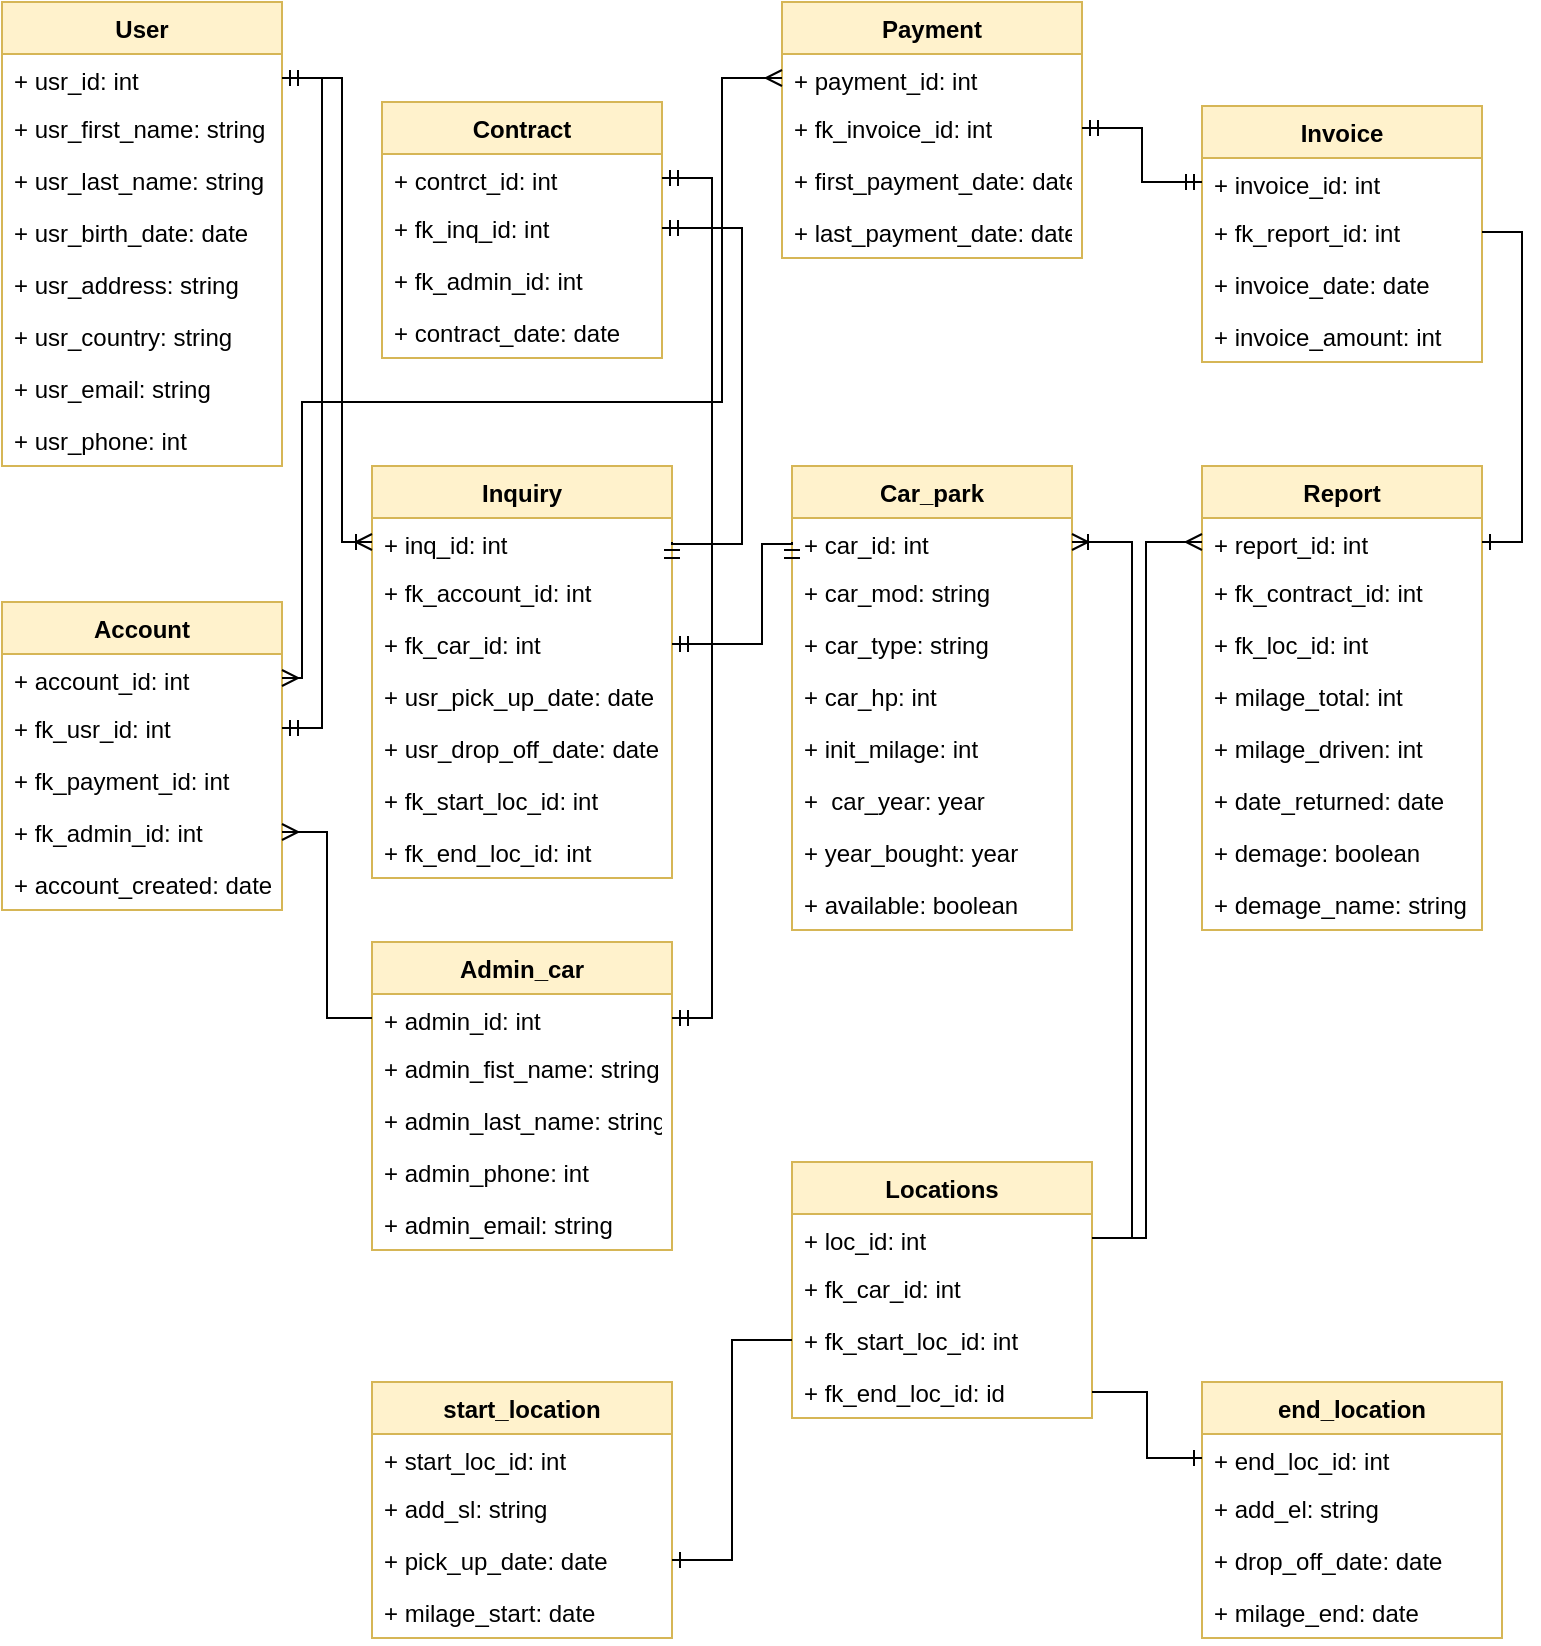 <mxfile version="12.4.3" type="device" pages="1"><diagram id="YRNsdIqVX_qbqtY2Ni9k" name="Page-1"><mxGraphModel dx="854" dy="468" grid="1" gridSize="10" guides="1" tooltips="1" connect="1" arrows="1" fold="1" page="1" pageScale="1" pageWidth="827" pageHeight="1169" math="0" shadow="0"><root><mxCell id="0"/><mxCell id="1" parent="0"/><mxCell id="VB1waHFUCb8cr2ZEFJHp-1" value="User" style="swimlane;fontStyle=1;childLayout=stackLayout;horizontal=1;startSize=26;fillColor=#fff2cc;horizontalStack=0;resizeParent=1;resizeParentMax=0;resizeLast=0;collapsible=1;marginBottom=0;strokeColor=#d6b656;" parent="1" vertex="1"><mxGeometry x="20" y="20" width="140" height="232" as="geometry"/></mxCell><mxCell id="VB1waHFUCb8cr2ZEFJHp-2" value="+ usr_id: int" style="text;strokeColor=none;fillColor=none;align=left;verticalAlign=top;spacingLeft=4;spacingRight=4;overflow=hidden;rotatable=0;points=[[0,0.5],[1,0.5]];portConstraint=eastwest;" parent="VB1waHFUCb8cr2ZEFJHp-1" vertex="1"><mxGeometry y="26" width="140" height="24" as="geometry"/></mxCell><mxCell id="VB1waHFUCb8cr2ZEFJHp-3" value="+ usr_first_name: string" style="text;strokeColor=none;fillColor=none;align=left;verticalAlign=top;spacingLeft=4;spacingRight=4;overflow=hidden;rotatable=0;points=[[0,0.5],[1,0.5]];portConstraint=eastwest;" parent="VB1waHFUCb8cr2ZEFJHp-1" vertex="1"><mxGeometry y="50" width="140" height="26" as="geometry"/></mxCell><mxCell id="VB1waHFUCb8cr2ZEFJHp-4" value="+ usr_last_name: string" style="text;strokeColor=none;fillColor=none;align=left;verticalAlign=top;spacingLeft=4;spacingRight=4;overflow=hidden;rotatable=0;points=[[0,0.5],[1,0.5]];portConstraint=eastwest;" parent="VB1waHFUCb8cr2ZEFJHp-1" vertex="1"><mxGeometry y="76" width="140" height="26" as="geometry"/></mxCell><mxCell id="VB1waHFUCb8cr2ZEFJHp-8" value="+ usr_birth_date: date" style="text;strokeColor=none;fillColor=none;align=left;verticalAlign=top;spacingLeft=4;spacingRight=4;overflow=hidden;rotatable=0;points=[[0,0.5],[1,0.5]];portConstraint=eastwest;" parent="VB1waHFUCb8cr2ZEFJHp-1" vertex="1"><mxGeometry y="102" width="140" height="26" as="geometry"/></mxCell><mxCell id="VB1waHFUCb8cr2ZEFJHp-9" value="+ usr_address: string" style="text;strokeColor=none;fillColor=none;align=left;verticalAlign=top;spacingLeft=4;spacingRight=4;overflow=hidden;rotatable=0;points=[[0,0.5],[1,0.5]];portConstraint=eastwest;" parent="VB1waHFUCb8cr2ZEFJHp-1" vertex="1"><mxGeometry y="128" width="140" height="26" as="geometry"/></mxCell><mxCell id="VB1waHFUCb8cr2ZEFJHp-10" value="+ usr_country: string" style="text;strokeColor=none;fillColor=none;align=left;verticalAlign=top;spacingLeft=4;spacingRight=4;overflow=hidden;rotatable=0;points=[[0,0.5],[1,0.5]];portConstraint=eastwest;" parent="VB1waHFUCb8cr2ZEFJHp-1" vertex="1"><mxGeometry y="154" width="140" height="26" as="geometry"/></mxCell><mxCell id="VB1waHFUCb8cr2ZEFJHp-11" value="+ usr_email: string" style="text;strokeColor=none;fillColor=none;align=left;verticalAlign=top;spacingLeft=4;spacingRight=4;overflow=hidden;rotatable=0;points=[[0,0.5],[1,0.5]];portConstraint=eastwest;" parent="VB1waHFUCb8cr2ZEFJHp-1" vertex="1"><mxGeometry y="180" width="140" height="26" as="geometry"/></mxCell><mxCell id="VB1waHFUCb8cr2ZEFJHp-12" value="+ usr_phone: int" style="text;strokeColor=none;fillColor=none;align=left;verticalAlign=top;spacingLeft=4;spacingRight=4;overflow=hidden;rotatable=0;points=[[0,0.5],[1,0.5]];portConstraint=eastwest;" parent="VB1waHFUCb8cr2ZEFJHp-1" vertex="1"><mxGeometry y="206" width="140" height="26" as="geometry"/></mxCell><mxCell id="VB1waHFUCb8cr2ZEFJHp-13" value="Account" style="swimlane;fontStyle=1;childLayout=stackLayout;horizontal=1;startSize=26;fillColor=#fff2cc;horizontalStack=0;resizeParent=1;resizeParentMax=0;resizeLast=0;collapsible=1;marginBottom=0;strokeColor=#d6b656;" parent="1" vertex="1"><mxGeometry x="20" y="320" width="140" height="154" as="geometry"/></mxCell><mxCell id="VB1waHFUCb8cr2ZEFJHp-14" value="+ account_id: int" style="text;strokeColor=none;fillColor=none;align=left;verticalAlign=top;spacingLeft=4;spacingRight=4;overflow=hidden;rotatable=0;points=[[0,0.5],[1,0.5]];portConstraint=eastwest;" parent="VB1waHFUCb8cr2ZEFJHp-13" vertex="1"><mxGeometry y="26" width="140" height="24" as="geometry"/></mxCell><mxCell id="VB1waHFUCb8cr2ZEFJHp-15" value="+ fk_usr_id: int" style="text;strokeColor=none;fillColor=none;align=left;verticalAlign=top;spacingLeft=4;spacingRight=4;overflow=hidden;rotatable=0;points=[[0,0.5],[1,0.5]];portConstraint=eastwest;" parent="VB1waHFUCb8cr2ZEFJHp-13" vertex="1"><mxGeometry y="50" width="140" height="26" as="geometry"/></mxCell><mxCell id="VB1waHFUCb8cr2ZEFJHp-22" value="+ fk_payment_id: int" style="text;strokeColor=none;fillColor=none;align=left;verticalAlign=top;spacingLeft=4;spacingRight=4;overflow=hidden;rotatable=0;points=[[0,0.5],[1,0.5]];portConstraint=eastwest;" parent="VB1waHFUCb8cr2ZEFJHp-13" vertex="1"><mxGeometry y="76" width="140" height="26" as="geometry"/></mxCell><mxCell id="VB1waHFUCb8cr2ZEFJHp-23" value="+ fk_admin_id: int" style="text;strokeColor=none;fillColor=none;align=left;verticalAlign=top;spacingLeft=4;spacingRight=4;overflow=hidden;rotatable=0;points=[[0,0.5],[1,0.5]];portConstraint=eastwest;" parent="VB1waHFUCb8cr2ZEFJHp-13" vertex="1"><mxGeometry y="102" width="140" height="26" as="geometry"/></mxCell><mxCell id="VB1waHFUCb8cr2ZEFJHp-24" value="+ account_created: date" style="text;strokeColor=none;fillColor=none;align=left;verticalAlign=top;spacingLeft=4;spacingRight=4;overflow=hidden;rotatable=0;points=[[0,0.5],[1,0.5]];portConstraint=eastwest;" parent="VB1waHFUCb8cr2ZEFJHp-13" vertex="1"><mxGeometry y="128" width="140" height="26" as="geometry"/></mxCell><mxCell id="VB1waHFUCb8cr2ZEFJHp-25" value="Contract" style="swimlane;fontStyle=1;childLayout=stackLayout;horizontal=1;startSize=26;fillColor=#fff2cc;horizontalStack=0;resizeParent=1;resizeParentMax=0;resizeLast=0;collapsible=1;marginBottom=0;strokeColor=#d6b656;" parent="1" vertex="1"><mxGeometry x="210" y="70" width="140" height="128" as="geometry"/></mxCell><mxCell id="VB1waHFUCb8cr2ZEFJHp-26" value="+ contrct_id: int" style="text;strokeColor=none;fillColor=none;align=left;verticalAlign=top;spacingLeft=4;spacingRight=4;overflow=hidden;rotatable=0;points=[[0,0.5],[1,0.5]];portConstraint=eastwest;" parent="VB1waHFUCb8cr2ZEFJHp-25" vertex="1"><mxGeometry y="26" width="140" height="24" as="geometry"/></mxCell><mxCell id="VB1waHFUCb8cr2ZEFJHp-27" value="+ fk_inq_id: int" style="text;strokeColor=none;fillColor=none;align=left;verticalAlign=top;spacingLeft=4;spacingRight=4;overflow=hidden;rotatable=0;points=[[0,0.5],[1,0.5]];portConstraint=eastwest;" parent="VB1waHFUCb8cr2ZEFJHp-25" vertex="1"><mxGeometry y="50" width="140" height="26" as="geometry"/></mxCell><mxCell id="VB1waHFUCb8cr2ZEFJHp-29" value="+ fk_admin_id: int" style="text;strokeColor=none;fillColor=none;align=left;verticalAlign=top;spacingLeft=4;spacingRight=4;overflow=hidden;rotatable=0;points=[[0,0.5],[1,0.5]];portConstraint=eastwest;" parent="VB1waHFUCb8cr2ZEFJHp-25" vertex="1"><mxGeometry y="76" width="140" height="26" as="geometry"/></mxCell><mxCell id="VB1waHFUCb8cr2ZEFJHp-30" value="+ contract_date: date" style="text;strokeColor=none;fillColor=none;align=left;verticalAlign=top;spacingLeft=4;spacingRight=4;overflow=hidden;rotatable=0;points=[[0,0.5],[1,0.5]];portConstraint=eastwest;" parent="VB1waHFUCb8cr2ZEFJHp-25" vertex="1"><mxGeometry y="102" width="140" height="26" as="geometry"/></mxCell><mxCell id="VB1waHFUCb8cr2ZEFJHp-31" value="Inquiry" style="swimlane;fontStyle=1;childLayout=stackLayout;horizontal=1;startSize=26;fillColor=#fff2cc;horizontalStack=0;resizeParent=1;resizeParentMax=0;resizeLast=0;collapsible=1;marginBottom=0;strokeColor=#d6b656;" parent="1" vertex="1"><mxGeometry x="205" y="252" width="150" height="206" as="geometry"/></mxCell><mxCell id="VB1waHFUCb8cr2ZEFJHp-32" value="+ inq_id: int" style="text;strokeColor=none;fillColor=none;align=left;verticalAlign=top;spacingLeft=4;spacingRight=4;overflow=hidden;rotatable=0;points=[[0,0.5],[1,0.5]];portConstraint=eastwest;" parent="VB1waHFUCb8cr2ZEFJHp-31" vertex="1"><mxGeometry y="26" width="150" height="24" as="geometry"/></mxCell><mxCell id="VB1waHFUCb8cr2ZEFJHp-33" value="+ fk_account_id: int" style="text;strokeColor=none;fillColor=none;align=left;verticalAlign=top;spacingLeft=4;spacingRight=4;overflow=hidden;rotatable=0;points=[[0,0.5],[1,0.5]];portConstraint=eastwest;" parent="VB1waHFUCb8cr2ZEFJHp-31" vertex="1"><mxGeometry y="50" width="150" height="26" as="geometry"/></mxCell><mxCell id="VB1waHFUCb8cr2ZEFJHp-34" value="+ fk_car_id: int" style="text;strokeColor=none;fillColor=none;align=left;verticalAlign=top;spacingLeft=4;spacingRight=4;overflow=hidden;rotatable=0;points=[[0,0.5],[1,0.5]];portConstraint=eastwest;" parent="VB1waHFUCb8cr2ZEFJHp-31" vertex="1"><mxGeometry y="76" width="150" height="26" as="geometry"/></mxCell><mxCell id="VB1waHFUCb8cr2ZEFJHp-35" value="+ usr_pick_up_date: date" style="text;strokeColor=none;fillColor=none;align=left;verticalAlign=top;spacingLeft=4;spacingRight=4;overflow=hidden;rotatable=0;points=[[0,0.5],[1,0.5]];portConstraint=eastwest;" parent="VB1waHFUCb8cr2ZEFJHp-31" vertex="1"><mxGeometry y="102" width="150" height="26" as="geometry"/></mxCell><mxCell id="VB1waHFUCb8cr2ZEFJHp-36" value="+ usr_drop_off_date: date" style="text;strokeColor=none;fillColor=none;align=left;verticalAlign=top;spacingLeft=4;spacingRight=4;overflow=hidden;rotatable=0;points=[[0,0.5],[1,0.5]];portConstraint=eastwest;" parent="VB1waHFUCb8cr2ZEFJHp-31" vertex="1"><mxGeometry y="128" width="150" height="26" as="geometry"/></mxCell><mxCell id="VB1waHFUCb8cr2ZEFJHp-38" value="+ fk_start_loc_id: int" style="text;strokeColor=none;fillColor=none;align=left;verticalAlign=top;spacingLeft=4;spacingRight=4;overflow=hidden;rotatable=0;points=[[0,0.5],[1,0.5]];portConstraint=eastwest;" parent="VB1waHFUCb8cr2ZEFJHp-31" vertex="1"><mxGeometry y="154" width="150" height="26" as="geometry"/></mxCell><mxCell id="VB1waHFUCb8cr2ZEFJHp-39" value="+ fk_end_loc_id: int" style="text;strokeColor=none;fillColor=none;align=left;verticalAlign=top;spacingLeft=4;spacingRight=4;overflow=hidden;rotatable=0;points=[[0,0.5],[1,0.5]];portConstraint=eastwest;" parent="VB1waHFUCb8cr2ZEFJHp-31" vertex="1"><mxGeometry y="180" width="150" height="26" as="geometry"/></mxCell><mxCell id="VB1waHFUCb8cr2ZEFJHp-40" value="Payment" style="swimlane;fontStyle=1;childLayout=stackLayout;horizontal=1;startSize=26;fillColor=#fff2cc;horizontalStack=0;resizeParent=1;resizeParentMax=0;resizeLast=0;collapsible=1;marginBottom=0;strokeColor=#d6b656;" parent="1" vertex="1"><mxGeometry x="410" y="20" width="150" height="128" as="geometry"/></mxCell><mxCell id="VB1waHFUCb8cr2ZEFJHp-41" value="+ payment_id: int" style="text;strokeColor=none;fillColor=none;align=left;verticalAlign=top;spacingLeft=4;spacingRight=4;overflow=hidden;rotatable=0;points=[[0,0.5],[1,0.5]];portConstraint=eastwest;" parent="VB1waHFUCb8cr2ZEFJHp-40" vertex="1"><mxGeometry y="26" width="150" height="24" as="geometry"/></mxCell><mxCell id="VB1waHFUCb8cr2ZEFJHp-42" value="+ fk_invoice_id: int" style="text;strokeColor=none;fillColor=none;align=left;verticalAlign=top;spacingLeft=4;spacingRight=4;overflow=hidden;rotatable=0;points=[[0,0.5],[1,0.5]];portConstraint=eastwest;" parent="VB1waHFUCb8cr2ZEFJHp-40" vertex="1"><mxGeometry y="50" width="150" height="26" as="geometry"/></mxCell><mxCell id="VB1waHFUCb8cr2ZEFJHp-43" value="+ first_payment_date: date" style="text;strokeColor=none;fillColor=none;align=left;verticalAlign=top;spacingLeft=4;spacingRight=4;overflow=hidden;rotatable=0;points=[[0,0.5],[1,0.5]];portConstraint=eastwest;" parent="VB1waHFUCb8cr2ZEFJHp-40" vertex="1"><mxGeometry y="76" width="150" height="26" as="geometry"/></mxCell><mxCell id="VB1waHFUCb8cr2ZEFJHp-46" value="+ last_payment_date: date" style="text;strokeColor=none;fillColor=none;align=left;verticalAlign=top;spacingLeft=4;spacingRight=4;overflow=hidden;rotatable=0;points=[[0,0.5],[1,0.5]];portConstraint=eastwest;" parent="VB1waHFUCb8cr2ZEFJHp-40" vertex="1"><mxGeometry y="102" width="150" height="26" as="geometry"/></mxCell><mxCell id="VB1waHFUCb8cr2ZEFJHp-47" value="Invoice" style="swimlane;fontStyle=1;childLayout=stackLayout;horizontal=1;startSize=26;fillColor=#fff2cc;horizontalStack=0;resizeParent=1;resizeParentMax=0;resizeLast=0;collapsible=1;marginBottom=0;strokeColor=#d6b656;" parent="1" vertex="1"><mxGeometry x="620" y="72" width="140" height="128" as="geometry"/></mxCell><mxCell id="VB1waHFUCb8cr2ZEFJHp-48" value="+ invoice_id: int" style="text;strokeColor=none;fillColor=none;align=left;verticalAlign=top;spacingLeft=4;spacingRight=4;overflow=hidden;rotatable=0;points=[[0,0.5],[1,0.5]];portConstraint=eastwest;" parent="VB1waHFUCb8cr2ZEFJHp-47" vertex="1"><mxGeometry y="26" width="140" height="24" as="geometry"/></mxCell><mxCell id="VB1waHFUCb8cr2ZEFJHp-49" value="+ fk_report_id: int" style="text;strokeColor=none;fillColor=none;align=left;verticalAlign=top;spacingLeft=4;spacingRight=4;overflow=hidden;rotatable=0;points=[[0,0.5],[1,0.5]];portConstraint=eastwest;" parent="VB1waHFUCb8cr2ZEFJHp-47" vertex="1"><mxGeometry y="50" width="140" height="26" as="geometry"/></mxCell><mxCell id="VB1waHFUCb8cr2ZEFJHp-50" value="+ invoice_date: date" style="text;strokeColor=none;fillColor=none;align=left;verticalAlign=top;spacingLeft=4;spacingRight=4;overflow=hidden;rotatable=0;points=[[0,0.5],[1,0.5]];portConstraint=eastwest;" parent="VB1waHFUCb8cr2ZEFJHp-47" vertex="1"><mxGeometry y="76" width="140" height="26" as="geometry"/></mxCell><mxCell id="VB1waHFUCb8cr2ZEFJHp-51" value="+ invoice_amount: int" style="text;strokeColor=none;fillColor=none;align=left;verticalAlign=top;spacingLeft=4;spacingRight=4;overflow=hidden;rotatable=0;points=[[0,0.5],[1,0.5]];portConstraint=eastwest;" parent="VB1waHFUCb8cr2ZEFJHp-47" vertex="1"><mxGeometry y="102" width="140" height="26" as="geometry"/></mxCell><mxCell id="VB1waHFUCb8cr2ZEFJHp-52" value="Report" style="swimlane;fontStyle=1;childLayout=stackLayout;horizontal=1;startSize=26;fillColor=#fff2cc;horizontalStack=0;resizeParent=1;resizeParentMax=0;resizeLast=0;collapsible=1;marginBottom=0;strokeColor=#d6b656;" parent="1" vertex="1"><mxGeometry x="620" y="252" width="140" height="232" as="geometry"/></mxCell><mxCell id="VB1waHFUCb8cr2ZEFJHp-53" value="+ report_id: int" style="text;strokeColor=none;fillColor=none;align=left;verticalAlign=top;spacingLeft=4;spacingRight=4;overflow=hidden;rotatable=0;points=[[0,0.5],[1,0.5]];portConstraint=eastwest;" parent="VB1waHFUCb8cr2ZEFJHp-52" vertex="1"><mxGeometry y="26" width="140" height="24" as="geometry"/></mxCell><mxCell id="VB1waHFUCb8cr2ZEFJHp-54" value="+ fk_contract_id: int" style="text;strokeColor=none;fillColor=none;align=left;verticalAlign=top;spacingLeft=4;spacingRight=4;overflow=hidden;rotatable=0;points=[[0,0.5],[1,0.5]];portConstraint=eastwest;" parent="VB1waHFUCb8cr2ZEFJHp-52" vertex="1"><mxGeometry y="50" width="140" height="26" as="geometry"/></mxCell><mxCell id="VB1waHFUCb8cr2ZEFJHp-55" value="+ fk_loc_id: int" style="text;strokeColor=none;fillColor=none;align=left;verticalAlign=top;spacingLeft=4;spacingRight=4;overflow=hidden;rotatable=0;points=[[0,0.5],[1,0.5]];portConstraint=eastwest;" parent="VB1waHFUCb8cr2ZEFJHp-52" vertex="1"><mxGeometry y="76" width="140" height="26" as="geometry"/></mxCell><mxCell id="VB1waHFUCb8cr2ZEFJHp-57" value="+ milage_total: int" style="text;strokeColor=none;fillColor=none;align=left;verticalAlign=top;spacingLeft=4;spacingRight=4;overflow=hidden;rotatable=0;points=[[0,0.5],[1,0.5]];portConstraint=eastwest;" parent="VB1waHFUCb8cr2ZEFJHp-52" vertex="1"><mxGeometry y="102" width="140" height="26" as="geometry"/></mxCell><mxCell id="VB1waHFUCb8cr2ZEFJHp-58" value="+ milage_driven: int" style="text;strokeColor=none;fillColor=none;align=left;verticalAlign=top;spacingLeft=4;spacingRight=4;overflow=hidden;rotatable=0;points=[[0,0.5],[1,0.5]];portConstraint=eastwest;" parent="VB1waHFUCb8cr2ZEFJHp-52" vertex="1"><mxGeometry y="128" width="140" height="26" as="geometry"/></mxCell><mxCell id="VB1waHFUCb8cr2ZEFJHp-59" value="+ date_returned: date" style="text;strokeColor=none;fillColor=none;align=left;verticalAlign=top;spacingLeft=4;spacingRight=4;overflow=hidden;rotatable=0;points=[[0,0.5],[1,0.5]];portConstraint=eastwest;" parent="VB1waHFUCb8cr2ZEFJHp-52" vertex="1"><mxGeometry y="154" width="140" height="26" as="geometry"/></mxCell><mxCell id="VB1waHFUCb8cr2ZEFJHp-60" value="+ demage: boolean" style="text;strokeColor=none;fillColor=none;align=left;verticalAlign=top;spacingLeft=4;spacingRight=4;overflow=hidden;rotatable=0;points=[[0,0.5],[1,0.5]];portConstraint=eastwest;" parent="VB1waHFUCb8cr2ZEFJHp-52" vertex="1"><mxGeometry y="180" width="140" height="26" as="geometry"/></mxCell><mxCell id="VB1waHFUCb8cr2ZEFJHp-61" value="+ demage_name: string" style="text;strokeColor=none;fillColor=none;align=left;verticalAlign=top;spacingLeft=4;spacingRight=4;overflow=hidden;rotatable=0;points=[[0,0.5],[1,0.5]];portConstraint=eastwest;" parent="VB1waHFUCb8cr2ZEFJHp-52" vertex="1"><mxGeometry y="206" width="140" height="26" as="geometry"/></mxCell><mxCell id="VB1waHFUCb8cr2ZEFJHp-62" value="Car_park" style="swimlane;fontStyle=1;childLayout=stackLayout;horizontal=1;startSize=26;fillColor=#fff2cc;horizontalStack=0;resizeParent=1;resizeParentMax=0;resizeLast=0;collapsible=1;marginBottom=0;strokeColor=#d6b656;" parent="1" vertex="1"><mxGeometry x="415" y="252" width="140" height="232" as="geometry"/></mxCell><mxCell id="VB1waHFUCb8cr2ZEFJHp-63" value="+ car_id: int" style="text;strokeColor=none;fillColor=none;align=left;verticalAlign=top;spacingLeft=4;spacingRight=4;overflow=hidden;rotatable=0;points=[[0,0.5],[1,0.5]];portConstraint=eastwest;" parent="VB1waHFUCb8cr2ZEFJHp-62" vertex="1"><mxGeometry y="26" width="140" height="24" as="geometry"/></mxCell><mxCell id="VB1waHFUCb8cr2ZEFJHp-64" value="+ car_mod: string" style="text;strokeColor=none;fillColor=none;align=left;verticalAlign=top;spacingLeft=4;spacingRight=4;overflow=hidden;rotatable=0;points=[[0,0.5],[1,0.5]];portConstraint=eastwest;" parent="VB1waHFUCb8cr2ZEFJHp-62" vertex="1"><mxGeometry y="50" width="140" height="26" as="geometry"/></mxCell><mxCell id="VB1waHFUCb8cr2ZEFJHp-76" value="+ car_type: string" style="text;strokeColor=none;fillColor=none;align=left;verticalAlign=top;spacingLeft=4;spacingRight=4;overflow=hidden;rotatable=0;points=[[0,0.5],[1,0.5]];portConstraint=eastwest;" parent="VB1waHFUCb8cr2ZEFJHp-62" vertex="1"><mxGeometry y="76" width="140" height="26" as="geometry"/></mxCell><mxCell id="VB1waHFUCb8cr2ZEFJHp-77" value="+ car_hp: int" style="text;strokeColor=none;fillColor=none;align=left;verticalAlign=top;spacingLeft=4;spacingRight=4;overflow=hidden;rotatable=0;points=[[0,0.5],[1,0.5]];portConstraint=eastwest;" parent="VB1waHFUCb8cr2ZEFJHp-62" vertex="1"><mxGeometry y="102" width="140" height="26" as="geometry"/></mxCell><mxCell id="VB1waHFUCb8cr2ZEFJHp-78" value="+ init_milage: int" style="text;strokeColor=none;fillColor=none;align=left;verticalAlign=top;spacingLeft=4;spacingRight=4;overflow=hidden;rotatable=0;points=[[0,0.5],[1,0.5]];portConstraint=eastwest;" parent="VB1waHFUCb8cr2ZEFJHp-62" vertex="1"><mxGeometry y="128" width="140" height="26" as="geometry"/></mxCell><mxCell id="VB1waHFUCb8cr2ZEFJHp-79" value="+  car_year: year" style="text;strokeColor=none;fillColor=none;align=left;verticalAlign=top;spacingLeft=4;spacingRight=4;overflow=hidden;rotatable=0;points=[[0,0.5],[1,0.5]];portConstraint=eastwest;" parent="VB1waHFUCb8cr2ZEFJHp-62" vertex="1"><mxGeometry y="154" width="140" height="26" as="geometry"/></mxCell><mxCell id="VB1waHFUCb8cr2ZEFJHp-80" value="+ year_bought: year" style="text;strokeColor=none;fillColor=none;align=left;verticalAlign=top;spacingLeft=4;spacingRight=4;overflow=hidden;rotatable=0;points=[[0,0.5],[1,0.5]];portConstraint=eastwest;" parent="VB1waHFUCb8cr2ZEFJHp-62" vertex="1"><mxGeometry y="180" width="140" height="26" as="geometry"/></mxCell><mxCell id="VB1waHFUCb8cr2ZEFJHp-81" value="+ available: boolean" style="text;strokeColor=none;fillColor=none;align=left;verticalAlign=top;spacingLeft=4;spacingRight=4;overflow=hidden;rotatable=0;points=[[0,0.5],[1,0.5]];portConstraint=eastwest;" parent="VB1waHFUCb8cr2ZEFJHp-62" vertex="1"><mxGeometry y="206" width="140" height="26" as="geometry"/></mxCell><mxCell id="VB1waHFUCb8cr2ZEFJHp-83" value="Admin_car" style="swimlane;fontStyle=1;childLayout=stackLayout;horizontal=1;startSize=26;fillColor=#fff2cc;horizontalStack=0;resizeParent=1;resizeParentMax=0;resizeLast=0;collapsible=1;marginBottom=0;strokeColor=#d6b656;" parent="1" vertex="1"><mxGeometry x="205" y="490" width="150" height="154" as="geometry"/></mxCell><mxCell id="VB1waHFUCb8cr2ZEFJHp-84" value="+ admin_id: int" style="text;strokeColor=none;fillColor=none;align=left;verticalAlign=top;spacingLeft=4;spacingRight=4;overflow=hidden;rotatable=0;points=[[0,0.5],[1,0.5]];portConstraint=eastwest;" parent="VB1waHFUCb8cr2ZEFJHp-83" vertex="1"><mxGeometry y="26" width="150" height="24" as="geometry"/></mxCell><mxCell id="VB1waHFUCb8cr2ZEFJHp-85" value="+ admin_fist_name: string" style="text;strokeColor=none;fillColor=none;align=left;verticalAlign=top;spacingLeft=4;spacingRight=4;overflow=hidden;rotatable=0;points=[[0,0.5],[1,0.5]];portConstraint=eastwest;" parent="VB1waHFUCb8cr2ZEFJHp-83" vertex="1"><mxGeometry y="50" width="150" height="26" as="geometry"/></mxCell><mxCell id="VB1waHFUCb8cr2ZEFJHp-91" value="+ admin_last_name: string" style="text;strokeColor=none;fillColor=none;align=left;verticalAlign=top;spacingLeft=4;spacingRight=4;overflow=hidden;rotatable=0;points=[[0,0.5],[1,0.5]];portConstraint=eastwest;" parent="VB1waHFUCb8cr2ZEFJHp-83" vertex="1"><mxGeometry y="76" width="150" height="26" as="geometry"/></mxCell><mxCell id="VB1waHFUCb8cr2ZEFJHp-92" value="+ admin_phone: int" style="text;strokeColor=none;fillColor=none;align=left;verticalAlign=top;spacingLeft=4;spacingRight=4;overflow=hidden;rotatable=0;points=[[0,0.5],[1,0.5]];portConstraint=eastwest;" parent="VB1waHFUCb8cr2ZEFJHp-83" vertex="1"><mxGeometry y="102" width="150" height="26" as="geometry"/></mxCell><mxCell id="VB1waHFUCb8cr2ZEFJHp-93" value="+ admin_email: string" style="text;strokeColor=none;fillColor=none;align=left;verticalAlign=top;spacingLeft=4;spacingRight=4;overflow=hidden;rotatable=0;points=[[0,0.5],[1,0.5]];portConstraint=eastwest;" parent="VB1waHFUCb8cr2ZEFJHp-83" vertex="1"><mxGeometry y="128" width="150" height="26" as="geometry"/></mxCell><mxCell id="VB1waHFUCb8cr2ZEFJHp-94" value="Locations" style="swimlane;fontStyle=1;childLayout=stackLayout;horizontal=1;startSize=26;fillColor=#fff2cc;horizontalStack=0;resizeParent=1;resizeParentMax=0;resizeLast=0;collapsible=1;marginBottom=0;strokeColor=#d6b656;" parent="1" vertex="1"><mxGeometry x="415" y="600" width="150" height="128" as="geometry"/></mxCell><mxCell id="VB1waHFUCb8cr2ZEFJHp-95" value="+ loc_id: int" style="text;strokeColor=none;fillColor=none;align=left;verticalAlign=top;spacingLeft=4;spacingRight=4;overflow=hidden;rotatable=0;points=[[0,0.5],[1,0.5]];portConstraint=eastwest;" parent="VB1waHFUCb8cr2ZEFJHp-94" vertex="1"><mxGeometry y="26" width="150" height="24" as="geometry"/></mxCell><mxCell id="VB1waHFUCb8cr2ZEFJHp-96" value="+ fk_car_id: int" style="text;strokeColor=none;fillColor=none;align=left;verticalAlign=top;spacingLeft=4;spacingRight=4;overflow=hidden;rotatable=0;points=[[0,0.5],[1,0.5]];portConstraint=eastwest;" parent="VB1waHFUCb8cr2ZEFJHp-94" vertex="1"><mxGeometry y="50" width="150" height="26" as="geometry"/></mxCell><mxCell id="VB1waHFUCb8cr2ZEFJHp-98" value="+ fk_start_loc_id: int" style="text;strokeColor=none;fillColor=none;align=left;verticalAlign=top;spacingLeft=4;spacingRight=4;overflow=hidden;rotatable=0;points=[[0,0.5],[1,0.5]];portConstraint=eastwest;" parent="VB1waHFUCb8cr2ZEFJHp-94" vertex="1"><mxGeometry y="76" width="150" height="26" as="geometry"/></mxCell><mxCell id="VB1waHFUCb8cr2ZEFJHp-99" value="+ fk_end_loc_id: id" style="text;strokeColor=none;fillColor=none;align=left;verticalAlign=top;spacingLeft=4;spacingRight=4;overflow=hidden;rotatable=0;points=[[0,0.5],[1,0.5]];portConstraint=eastwest;" parent="VB1waHFUCb8cr2ZEFJHp-94" vertex="1"><mxGeometry y="102" width="150" height="26" as="geometry"/></mxCell><mxCell id="VB1waHFUCb8cr2ZEFJHp-104" value="start_location" style="swimlane;fontStyle=1;childLayout=stackLayout;horizontal=1;startSize=26;fillColor=#fff2cc;horizontalStack=0;resizeParent=1;resizeParentMax=0;resizeLast=0;collapsible=1;marginBottom=0;strokeColor=#d6b656;" parent="1" vertex="1"><mxGeometry x="205" y="710" width="150" height="128" as="geometry"/></mxCell><mxCell id="VB1waHFUCb8cr2ZEFJHp-105" value="+ start_loc_id: int" style="text;strokeColor=none;fillColor=none;align=left;verticalAlign=top;spacingLeft=4;spacingRight=4;overflow=hidden;rotatable=0;points=[[0,0.5],[1,0.5]];portConstraint=eastwest;" parent="VB1waHFUCb8cr2ZEFJHp-104" vertex="1"><mxGeometry y="26" width="150" height="24" as="geometry"/></mxCell><mxCell id="VB1waHFUCb8cr2ZEFJHp-106" value="+ add_sl: string" style="text;strokeColor=none;fillColor=none;align=left;verticalAlign=top;spacingLeft=4;spacingRight=4;overflow=hidden;rotatable=0;points=[[0,0.5],[1,0.5]];portConstraint=eastwest;" parent="VB1waHFUCb8cr2ZEFJHp-104" vertex="1"><mxGeometry y="50" width="150" height="26" as="geometry"/></mxCell><mxCell id="VB1waHFUCb8cr2ZEFJHp-107" value="+ pick_up_date: date" style="text;strokeColor=none;fillColor=none;align=left;verticalAlign=top;spacingLeft=4;spacingRight=4;overflow=hidden;rotatable=0;points=[[0,0.5],[1,0.5]];portConstraint=eastwest;" parent="VB1waHFUCb8cr2ZEFJHp-104" vertex="1"><mxGeometry y="76" width="150" height="26" as="geometry"/></mxCell><mxCell id="VB1waHFUCb8cr2ZEFJHp-108" value="+ milage_start: date" style="text;strokeColor=none;fillColor=none;align=left;verticalAlign=top;spacingLeft=4;spacingRight=4;overflow=hidden;rotatable=0;points=[[0,0.5],[1,0.5]];portConstraint=eastwest;" parent="VB1waHFUCb8cr2ZEFJHp-104" vertex="1"><mxGeometry y="102" width="150" height="26" as="geometry"/></mxCell><mxCell id="VB1waHFUCb8cr2ZEFJHp-109" value="end_location" style="swimlane;fontStyle=1;childLayout=stackLayout;horizontal=1;startSize=26;fillColor=#fff2cc;horizontalStack=0;resizeParent=1;resizeParentMax=0;resizeLast=0;collapsible=1;marginBottom=0;strokeColor=#d6b656;" parent="1" vertex="1"><mxGeometry x="620" y="710" width="150" height="128" as="geometry"/></mxCell><mxCell id="VB1waHFUCb8cr2ZEFJHp-110" value="+ end_loc_id: int" style="text;strokeColor=none;fillColor=none;align=left;verticalAlign=top;spacingLeft=4;spacingRight=4;overflow=hidden;rotatable=0;points=[[0,0.5],[1,0.5]];portConstraint=eastwest;" parent="VB1waHFUCb8cr2ZEFJHp-109" vertex="1"><mxGeometry y="26" width="150" height="24" as="geometry"/></mxCell><mxCell id="VB1waHFUCb8cr2ZEFJHp-111" value="+ add_el: string" style="text;strokeColor=none;fillColor=none;align=left;verticalAlign=top;spacingLeft=4;spacingRight=4;overflow=hidden;rotatable=0;points=[[0,0.5],[1,0.5]];portConstraint=eastwest;" parent="VB1waHFUCb8cr2ZEFJHp-109" vertex="1"><mxGeometry y="50" width="150" height="26" as="geometry"/></mxCell><mxCell id="VB1waHFUCb8cr2ZEFJHp-112" value="+ drop_off_date: date" style="text;strokeColor=none;fillColor=none;align=left;verticalAlign=top;spacingLeft=4;spacingRight=4;overflow=hidden;rotatable=0;points=[[0,0.5],[1,0.5]];portConstraint=eastwest;" parent="VB1waHFUCb8cr2ZEFJHp-109" vertex="1"><mxGeometry y="76" width="150" height="26" as="geometry"/></mxCell><mxCell id="VB1waHFUCb8cr2ZEFJHp-113" value="+ milage_end: date" style="text;strokeColor=none;fillColor=none;align=left;verticalAlign=top;spacingLeft=4;spacingRight=4;overflow=hidden;rotatable=0;points=[[0,0.5],[1,0.5]];portConstraint=eastwest;" parent="VB1waHFUCb8cr2ZEFJHp-109" vertex="1"><mxGeometry y="102" width="150" height="26" as="geometry"/></mxCell><mxCell id="VB1waHFUCb8cr2ZEFJHp-114" style="edgeStyle=orthogonalEdgeStyle;rounded=0;orthogonalLoop=1;jettySize=auto;html=1;exitX=1;exitY=0.5;exitDx=0;exitDy=0;entryX=1;entryY=0.5;entryDx=0;entryDy=0;endArrow=ERmandOne;endFill=0;startArrow=ERmandOne;startFill=0;" parent="1" source="VB1waHFUCb8cr2ZEFJHp-2" target="VB1waHFUCb8cr2ZEFJHp-15" edge="1"><mxGeometry relative="1" as="geometry"/></mxCell><mxCell id="VB1waHFUCb8cr2ZEFJHp-115" style="edgeStyle=orthogonalEdgeStyle;rounded=0;orthogonalLoop=1;jettySize=auto;html=1;exitX=0;exitY=0.5;exitDx=0;exitDy=0;startArrow=ERoneToMany;startFill=0;endArrow=none;endFill=0;entryX=1;entryY=0.5;entryDx=0;entryDy=0;" parent="1" source="VB1waHFUCb8cr2ZEFJHp-32" target="VB1waHFUCb8cr2ZEFJHp-2" edge="1"><mxGeometry relative="1" as="geometry"><mxPoint x="180" y="60" as="targetPoint"/><Array as="points"><mxPoint x="190" y="290"/><mxPoint x="190" y="58"/></Array></mxGeometry></mxCell><mxCell id="VB1waHFUCb8cr2ZEFJHp-116" style="edgeStyle=orthogonalEdgeStyle;rounded=0;orthogonalLoop=1;jettySize=auto;html=1;exitX=0;exitY=0.5;exitDx=0;exitDy=0;entryX=1;entryY=0.5;entryDx=0;entryDy=0;startArrow=ERmany;startFill=0;endArrow=ERmany;endFill=0;" parent="1" source="VB1waHFUCb8cr2ZEFJHp-41" target="VB1waHFUCb8cr2ZEFJHp-14" edge="1"><mxGeometry relative="1" as="geometry"><Array as="points"><mxPoint x="380" y="58"/><mxPoint x="380" y="220"/><mxPoint x="170" y="220"/><mxPoint x="170" y="358"/></Array></mxGeometry></mxCell><mxCell id="VB1waHFUCb8cr2ZEFJHp-117" style="edgeStyle=orthogonalEdgeStyle;rounded=0;orthogonalLoop=1;jettySize=auto;html=1;exitX=1;exitY=0.5;exitDx=0;exitDy=0;entryX=0;entryY=0.5;entryDx=0;entryDy=0;startArrow=ERmandOne;startFill=0;endArrow=ERmandOne;endFill=0;" parent="1" source="VB1waHFUCb8cr2ZEFJHp-42" target="VB1waHFUCb8cr2ZEFJHp-48" edge="1"><mxGeometry relative="1" as="geometry"/></mxCell><mxCell id="VB1waHFUCb8cr2ZEFJHp-118" style="edgeStyle=orthogonalEdgeStyle;rounded=0;orthogonalLoop=1;jettySize=auto;html=1;exitX=1;exitY=0.5;exitDx=0;exitDy=0;entryX=1;entryY=0.5;entryDx=0;entryDy=0;startArrow=none;startFill=0;endArrow=ERone;endFill=0;" parent="1" source="VB1waHFUCb8cr2ZEFJHp-49" target="VB1waHFUCb8cr2ZEFJHp-53" edge="1"><mxGeometry relative="1" as="geometry"/></mxCell><mxCell id="VB1waHFUCb8cr2ZEFJHp-119" style="edgeStyle=orthogonalEdgeStyle;rounded=0;orthogonalLoop=1;jettySize=auto;html=1;exitX=1;exitY=0.5;exitDx=0;exitDy=0;entryX=0;entryY=0.5;entryDx=0;entryDy=0;startArrow=ERmany;startFill=0;endArrow=none;endFill=0;" parent="1" source="VB1waHFUCb8cr2ZEFJHp-23" target="VB1waHFUCb8cr2ZEFJHp-84" edge="1"><mxGeometry relative="1" as="geometry"/></mxCell><mxCell id="VB1waHFUCb8cr2ZEFJHp-120" style="edgeStyle=orthogonalEdgeStyle;rounded=0;orthogonalLoop=1;jettySize=auto;html=1;exitX=1;exitY=0.5;exitDx=0;exitDy=0;entryX=1;entryY=0.5;entryDx=0;entryDy=0;startArrow=ERmandOne;startFill=0;endArrow=ERmandOne;endFill=0;" parent="1" source="VB1waHFUCb8cr2ZEFJHp-26" target="VB1waHFUCb8cr2ZEFJHp-84" edge="1"><mxGeometry relative="1" as="geometry"/></mxCell><mxCell id="VB1waHFUCb8cr2ZEFJHp-121" style="edgeStyle=orthogonalEdgeStyle;rounded=0;orthogonalLoop=1;jettySize=auto;html=1;exitX=1;exitY=0.5;exitDx=0;exitDy=0;entryX=1;entryY=0.5;entryDx=0;entryDy=0;startArrow=ERmandOne;startFill=0;endArrow=ERmandOne;endFill=0;" parent="1" source="VB1waHFUCb8cr2ZEFJHp-27" target="VB1waHFUCb8cr2ZEFJHp-32" edge="1"><mxGeometry relative="1" as="geometry"><Array as="points"><mxPoint x="390" y="133"/><mxPoint x="390" y="291"/></Array></mxGeometry></mxCell><mxCell id="VB1waHFUCb8cr2ZEFJHp-122" style="edgeStyle=orthogonalEdgeStyle;rounded=0;orthogonalLoop=1;jettySize=auto;html=1;exitX=1;exitY=0.5;exitDx=0;exitDy=0;entryX=0;entryY=0.5;entryDx=0;entryDy=0;startArrow=ERmandOne;startFill=0;endArrow=ERmandOne;endFill=0;" parent="1" source="VB1waHFUCb8cr2ZEFJHp-34" target="VB1waHFUCb8cr2ZEFJHp-63" edge="1"><mxGeometry relative="1" as="geometry"><Array as="points"><mxPoint x="400" y="341"/><mxPoint x="400" y="291"/></Array></mxGeometry></mxCell><mxCell id="VB1waHFUCb8cr2ZEFJHp-124" style="edgeStyle=orthogonalEdgeStyle;rounded=0;orthogonalLoop=1;jettySize=auto;html=1;exitX=0;exitY=0.5;exitDx=0;exitDy=0;startArrow=ERmany;startFill=0;endArrow=none;endFill=0;entryX=1;entryY=0.5;entryDx=0;entryDy=0;" parent="1" source="VB1waHFUCb8cr2ZEFJHp-53" target="VB1waHFUCb8cr2ZEFJHp-95" edge="1"><mxGeometry relative="1" as="geometry"><mxPoint x="600" y="640" as="targetPoint"/><Array as="points"><mxPoint x="592" y="290"/><mxPoint x="592" y="638"/></Array></mxGeometry></mxCell><mxCell id="VB1waHFUCb8cr2ZEFJHp-125" style="edgeStyle=orthogonalEdgeStyle;rounded=0;orthogonalLoop=1;jettySize=auto;html=1;exitX=1;exitY=0.5;exitDx=0;exitDy=0;entryX=1;entryY=0.5;entryDx=0;entryDy=0;startArrow=ERoneToMany;startFill=0;endArrow=none;endFill=0;" parent="1" source="VB1waHFUCb8cr2ZEFJHp-63" target="VB1waHFUCb8cr2ZEFJHp-95" edge="1"><mxGeometry relative="1" as="geometry"/></mxCell><mxCell id="VB1waHFUCb8cr2ZEFJHp-126" style="edgeStyle=orthogonalEdgeStyle;rounded=0;orthogonalLoop=1;jettySize=auto;html=1;exitX=1;exitY=0.5;exitDx=0;exitDy=0;entryX=0;entryY=0.5;entryDx=0;entryDy=0;startArrow=ERone;startFill=0;endArrow=none;endFill=0;" parent="1" source="VB1waHFUCb8cr2ZEFJHp-107" target="VB1waHFUCb8cr2ZEFJHp-98" edge="1"><mxGeometry relative="1" as="geometry"/></mxCell><mxCell id="VB1waHFUCb8cr2ZEFJHp-127" style="edgeStyle=orthogonalEdgeStyle;rounded=0;orthogonalLoop=1;jettySize=auto;html=1;exitX=1;exitY=0.5;exitDx=0;exitDy=0;entryX=0;entryY=0.5;entryDx=0;entryDy=0;startArrow=none;startFill=0;endArrow=ERone;endFill=0;" parent="1" source="VB1waHFUCb8cr2ZEFJHp-99" target="VB1waHFUCb8cr2ZEFJHp-110" edge="1"><mxGeometry relative="1" as="geometry"/></mxCell></root></mxGraphModel></diagram></mxfile>